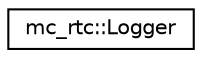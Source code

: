 digraph "Graphical Class Hierarchy"
{
 // INTERACTIVE_SVG=YES
  edge [fontname="Helvetica",fontsize="10",labelfontname="Helvetica",labelfontsize="10"];
  node [fontname="Helvetica",fontsize="10",shape=record];
  rankdir="LR";
  Node0 [label="mc_rtc::Logger",height=0.2,width=0.4,color="black", fillcolor="white", style="filled",URL="$structmc__rtc_1_1Logger.html",tooltip="Logs controller data to disk. "];
}
